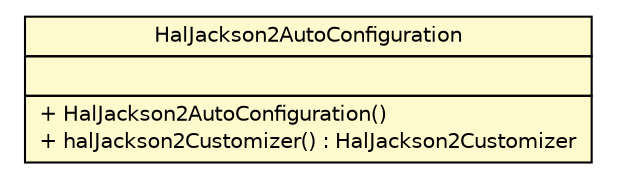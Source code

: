 #!/usr/local/bin/dot
#
# Class diagram 
# Generated by UMLGraph version R5_6-24-gf6e263 (http://www.umlgraph.org/)
#

digraph G {
	edge [fontname="Helvetica",fontsize=10,labelfontname="Helvetica",labelfontsize=10];
	node [fontname="Helvetica",fontsize=10,shape=plaintext];
	nodesep=0.25;
	ranksep=0.5;
	// top.infra.jackson2.HalJackson2AutoConfiguration
	c6 [label=<<table title="top.infra.jackson2.HalJackson2AutoConfiguration" border="0" cellborder="1" cellspacing="0" cellpadding="2" port="p" bgcolor="lemonChiffon" href="./HalJackson2AutoConfiguration.html">
		<tr><td><table border="0" cellspacing="0" cellpadding="1">
<tr><td align="center" balign="center"> HalJackson2AutoConfiguration </td></tr>
		</table></td></tr>
		<tr><td><table border="0" cellspacing="0" cellpadding="1">
<tr><td align="left" balign="left">  </td></tr>
		</table></td></tr>
		<tr><td><table border="0" cellspacing="0" cellpadding="1">
<tr><td align="left" balign="left"> + HalJackson2AutoConfiguration() </td></tr>
<tr><td align="left" balign="left"> + halJackson2Customizer() : HalJackson2Customizer </td></tr>
		</table></td></tr>
		</table>>, URL="./HalJackson2AutoConfiguration.html", fontname="Helvetica", fontcolor="black", fontsize=10.0];
}

